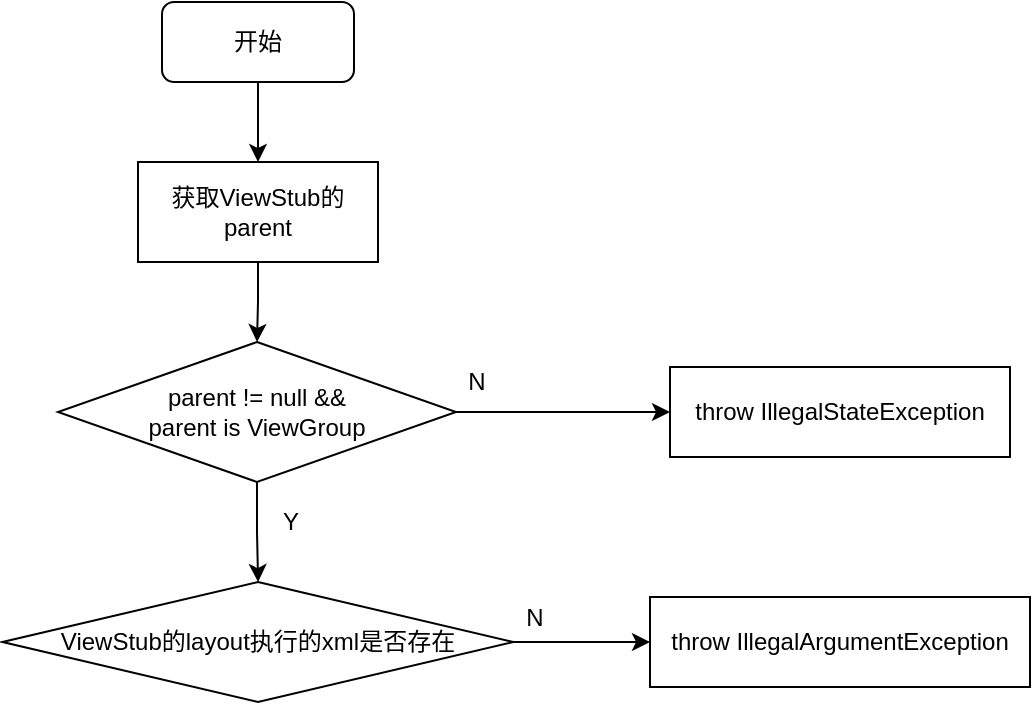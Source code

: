 <mxfile version="15.0.6" type="github">
  <diagram id="GB4uPWHtyg2-fPTGRqf6" name="Page-1">
    <mxGraphModel dx="1420" dy="802" grid="1" gridSize="10" guides="1" tooltips="1" connect="1" arrows="1" fold="1" page="1" pageScale="1" pageWidth="827" pageHeight="1169" math="0" shadow="0">
      <root>
        <mxCell id="0" />
        <mxCell id="1" parent="0" />
        <mxCell id="nkLRMiGtPnidvyDucg6m-3" value="" style="edgeStyle=orthogonalEdgeStyle;rounded=0;orthogonalLoop=1;jettySize=auto;html=1;" edge="1" parent="1" source="nkLRMiGtPnidvyDucg6m-1" target="nkLRMiGtPnidvyDucg6m-2">
          <mxGeometry relative="1" as="geometry" />
        </mxCell>
        <mxCell id="nkLRMiGtPnidvyDucg6m-1" value="开始" style="rounded=1;whiteSpace=wrap;html=1;" vertex="1" parent="1">
          <mxGeometry x="366" y="90" width="96" height="40" as="geometry" />
        </mxCell>
        <mxCell id="nkLRMiGtPnidvyDucg6m-7" value="" style="edgeStyle=orthogonalEdgeStyle;rounded=0;orthogonalLoop=1;jettySize=auto;html=1;" edge="1" parent="1" source="nkLRMiGtPnidvyDucg6m-2" target="nkLRMiGtPnidvyDucg6m-4">
          <mxGeometry relative="1" as="geometry" />
        </mxCell>
        <mxCell id="nkLRMiGtPnidvyDucg6m-2" value="获取ViewStub的parent" style="rounded=0;whiteSpace=wrap;html=1;" vertex="1" parent="1">
          <mxGeometry x="354" y="170" width="120" height="50" as="geometry" />
        </mxCell>
        <mxCell id="nkLRMiGtPnidvyDucg6m-6" value="" style="edgeStyle=orthogonalEdgeStyle;rounded=0;orthogonalLoop=1;jettySize=auto;html=1;" edge="1" parent="1" source="nkLRMiGtPnidvyDucg6m-4" target="nkLRMiGtPnidvyDucg6m-5">
          <mxGeometry relative="1" as="geometry" />
        </mxCell>
        <mxCell id="nkLRMiGtPnidvyDucg6m-14" value="" style="edgeStyle=orthogonalEdgeStyle;rounded=0;orthogonalLoop=1;jettySize=auto;html=1;" edge="1" parent="1" source="nkLRMiGtPnidvyDucg6m-4" target="nkLRMiGtPnidvyDucg6m-13">
          <mxGeometry relative="1" as="geometry" />
        </mxCell>
        <mxCell id="nkLRMiGtPnidvyDucg6m-4" value="parent != null &amp;amp;&amp;amp;&lt;br&gt;parent is ViewGroup" style="rhombus;whiteSpace=wrap;html=1;" vertex="1" parent="1">
          <mxGeometry x="314" y="260" width="199" height="70" as="geometry" />
        </mxCell>
        <mxCell id="nkLRMiGtPnidvyDucg6m-5" value="throw IllegalStateException" style="rounded=0;whiteSpace=wrap;html=1;" vertex="1" parent="1">
          <mxGeometry x="620" y="272.5" width="170" height="45" as="geometry" />
        </mxCell>
        <mxCell id="nkLRMiGtPnidvyDucg6m-8" value="N" style="text;html=1;align=center;verticalAlign=middle;resizable=0;points=[];autosize=1;strokeColor=none;fillColor=none;" vertex="1" parent="1">
          <mxGeometry x="513" y="270" width="20" height="20" as="geometry" />
        </mxCell>
        <mxCell id="nkLRMiGtPnidvyDucg6m-12" value="Y" style="text;html=1;align=center;verticalAlign=middle;resizable=0;points=[];autosize=1;strokeColor=none;fillColor=none;" vertex="1" parent="1">
          <mxGeometry x="420" y="340" width="20" height="20" as="geometry" />
        </mxCell>
        <mxCell id="nkLRMiGtPnidvyDucg6m-17" value="" style="edgeStyle=orthogonalEdgeStyle;rounded=0;orthogonalLoop=1;jettySize=auto;html=1;" edge="1" parent="1" source="nkLRMiGtPnidvyDucg6m-13" target="nkLRMiGtPnidvyDucg6m-16">
          <mxGeometry relative="1" as="geometry" />
        </mxCell>
        <mxCell id="nkLRMiGtPnidvyDucg6m-13" value="ViewStub的layout执行的xml是否存在" style="rhombus;whiteSpace=wrap;html=1;" vertex="1" parent="1">
          <mxGeometry x="286.25" y="380" width="255.5" height="60" as="geometry" />
        </mxCell>
        <mxCell id="nkLRMiGtPnidvyDucg6m-16" value="throw IllegalArgumentException" style="rounded=0;whiteSpace=wrap;html=1;" vertex="1" parent="1">
          <mxGeometry x="610" y="387.5" width="190" height="45" as="geometry" />
        </mxCell>
        <mxCell id="nkLRMiGtPnidvyDucg6m-18" value="N" style="text;html=1;align=center;verticalAlign=middle;resizable=0;points=[];autosize=1;strokeColor=none;fillColor=none;" vertex="1" parent="1">
          <mxGeometry x="541.75" y="387.5" width="20" height="20" as="geometry" />
        </mxCell>
      </root>
    </mxGraphModel>
  </diagram>
</mxfile>
